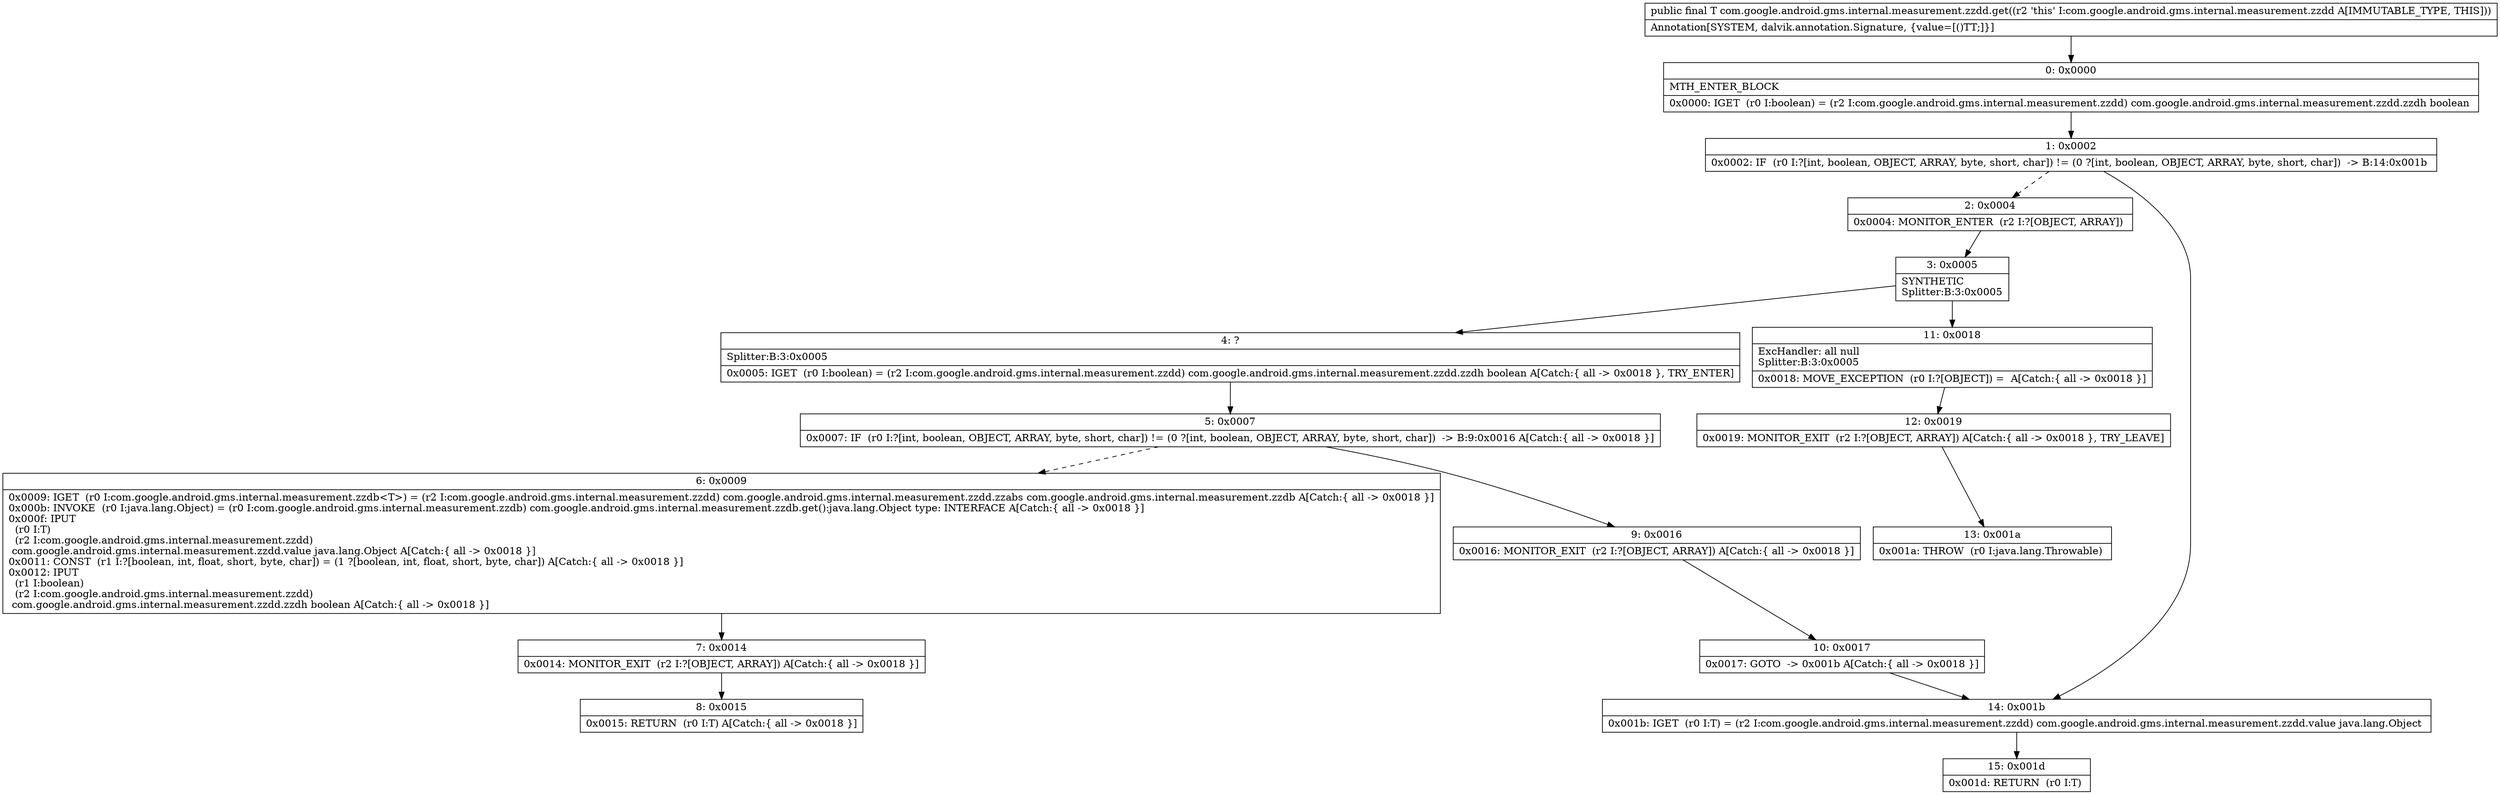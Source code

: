 digraph "CFG forcom.google.android.gms.internal.measurement.zzdd.get()Ljava\/lang\/Object;" {
Node_0 [shape=record,label="{0\:\ 0x0000|MTH_ENTER_BLOCK\l|0x0000: IGET  (r0 I:boolean) = (r2 I:com.google.android.gms.internal.measurement.zzdd) com.google.android.gms.internal.measurement.zzdd.zzdh boolean \l}"];
Node_1 [shape=record,label="{1\:\ 0x0002|0x0002: IF  (r0 I:?[int, boolean, OBJECT, ARRAY, byte, short, char]) != (0 ?[int, boolean, OBJECT, ARRAY, byte, short, char])  \-\> B:14:0x001b \l}"];
Node_2 [shape=record,label="{2\:\ 0x0004|0x0004: MONITOR_ENTER  (r2 I:?[OBJECT, ARRAY]) \l}"];
Node_3 [shape=record,label="{3\:\ 0x0005|SYNTHETIC\lSplitter:B:3:0x0005\l}"];
Node_4 [shape=record,label="{4\:\ ?|Splitter:B:3:0x0005\l|0x0005: IGET  (r0 I:boolean) = (r2 I:com.google.android.gms.internal.measurement.zzdd) com.google.android.gms.internal.measurement.zzdd.zzdh boolean A[Catch:\{ all \-\> 0x0018 \}, TRY_ENTER]\l}"];
Node_5 [shape=record,label="{5\:\ 0x0007|0x0007: IF  (r0 I:?[int, boolean, OBJECT, ARRAY, byte, short, char]) != (0 ?[int, boolean, OBJECT, ARRAY, byte, short, char])  \-\> B:9:0x0016 A[Catch:\{ all \-\> 0x0018 \}]\l}"];
Node_6 [shape=record,label="{6\:\ 0x0009|0x0009: IGET  (r0 I:com.google.android.gms.internal.measurement.zzdb\<T\>) = (r2 I:com.google.android.gms.internal.measurement.zzdd) com.google.android.gms.internal.measurement.zzdd.zzabs com.google.android.gms.internal.measurement.zzdb A[Catch:\{ all \-\> 0x0018 \}]\l0x000b: INVOKE  (r0 I:java.lang.Object) = (r0 I:com.google.android.gms.internal.measurement.zzdb) com.google.android.gms.internal.measurement.zzdb.get():java.lang.Object type: INTERFACE A[Catch:\{ all \-\> 0x0018 \}]\l0x000f: IPUT  \l  (r0 I:T)\l  (r2 I:com.google.android.gms.internal.measurement.zzdd)\l com.google.android.gms.internal.measurement.zzdd.value java.lang.Object A[Catch:\{ all \-\> 0x0018 \}]\l0x0011: CONST  (r1 I:?[boolean, int, float, short, byte, char]) = (1 ?[boolean, int, float, short, byte, char]) A[Catch:\{ all \-\> 0x0018 \}]\l0x0012: IPUT  \l  (r1 I:boolean)\l  (r2 I:com.google.android.gms.internal.measurement.zzdd)\l com.google.android.gms.internal.measurement.zzdd.zzdh boolean A[Catch:\{ all \-\> 0x0018 \}]\l}"];
Node_7 [shape=record,label="{7\:\ 0x0014|0x0014: MONITOR_EXIT  (r2 I:?[OBJECT, ARRAY]) A[Catch:\{ all \-\> 0x0018 \}]\l}"];
Node_8 [shape=record,label="{8\:\ 0x0015|0x0015: RETURN  (r0 I:T) A[Catch:\{ all \-\> 0x0018 \}]\l}"];
Node_9 [shape=record,label="{9\:\ 0x0016|0x0016: MONITOR_EXIT  (r2 I:?[OBJECT, ARRAY]) A[Catch:\{ all \-\> 0x0018 \}]\l}"];
Node_10 [shape=record,label="{10\:\ 0x0017|0x0017: GOTO  \-\> 0x001b A[Catch:\{ all \-\> 0x0018 \}]\l}"];
Node_11 [shape=record,label="{11\:\ 0x0018|ExcHandler: all null\lSplitter:B:3:0x0005\l|0x0018: MOVE_EXCEPTION  (r0 I:?[OBJECT]) =  A[Catch:\{ all \-\> 0x0018 \}]\l}"];
Node_12 [shape=record,label="{12\:\ 0x0019|0x0019: MONITOR_EXIT  (r2 I:?[OBJECT, ARRAY]) A[Catch:\{ all \-\> 0x0018 \}, TRY_LEAVE]\l}"];
Node_13 [shape=record,label="{13\:\ 0x001a|0x001a: THROW  (r0 I:java.lang.Throwable) \l}"];
Node_14 [shape=record,label="{14\:\ 0x001b|0x001b: IGET  (r0 I:T) = (r2 I:com.google.android.gms.internal.measurement.zzdd) com.google.android.gms.internal.measurement.zzdd.value java.lang.Object \l}"];
Node_15 [shape=record,label="{15\:\ 0x001d|0x001d: RETURN  (r0 I:T) \l}"];
MethodNode[shape=record,label="{public final T com.google.android.gms.internal.measurement.zzdd.get((r2 'this' I:com.google.android.gms.internal.measurement.zzdd A[IMMUTABLE_TYPE, THIS]))  | Annotation[SYSTEM, dalvik.annotation.Signature, \{value=[()TT;]\}]\l}"];
MethodNode -> Node_0;
Node_0 -> Node_1;
Node_1 -> Node_2[style=dashed];
Node_1 -> Node_14;
Node_2 -> Node_3;
Node_3 -> Node_4;
Node_3 -> Node_11;
Node_4 -> Node_5;
Node_5 -> Node_6[style=dashed];
Node_5 -> Node_9;
Node_6 -> Node_7;
Node_7 -> Node_8;
Node_9 -> Node_10;
Node_10 -> Node_14;
Node_11 -> Node_12;
Node_12 -> Node_13;
Node_14 -> Node_15;
}

